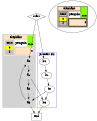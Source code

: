 digraph G {
size="0.8"
  subgraph cluster_0 {
    color=lightgrey;
    bgcolor=lightgrey;
    shape=rect
    node[color=white,fillcolor=white];
    a0 -> a1 -> a2 -> a3;
 label=<
<TABLE BGCOLOR="bisque">
  <TR>
      <TD COLSPAN="3">elephant</TD>
      <TD ROWSPAN="2" BGCOLOR="chartreuse"
          VALIGN="bottom" ALIGN="right">two</TD>
  </TR>
  <TR>
    <TD COLSPAN="2" ROWSPAN="2">
      <TABLE BGCOLOR="grey">
        <TR><TD>corn</TD></TR>
        <TR><TD BGCOLOR="yellow">c</TD></TR>
        <TR><TD>f</TD></TR>
      </TABLE>
    </TD>
    <TD BGCOLOR="white">penguin</TD>
  </TR>
  <TR>
    <TD COLSPAN="2" BORDER="4" ALIGN="right" PORT="there">4</TD>
  </TR>
</TABLE>>
    labeljust=l;
    labelloc=t;
  }

  subgraph cluster_1 {
    node[fillcolor=grey];
    b0 -> b1 -> b2 -> b3;
    label = "process #2";
    color=blue
  }
  start -> a0;
  start -> b0;
  a1 -> b3;
  b2 -> a3;
  a3 -> a0;
  a3 -> end;
  b3 -> end;

  start [shape=diamond];
  end [shape=rect];

  a [ label=<
<TABLE BGCOLOR="bisque">
  <TR>
      <TD COLSPAN="3">elephant</TD>
      <TD ROWSPAN="2" BGCOLOR="chartreuse"
          VALIGN="bottom" ALIGN="right">two</TD>
  </TR>
  <TR>
    <TD COLSPAN="2" ROWSPAN="2">
      <TABLE BGCOLOR="grey">
        <TR><TD>corn</TD></TR>
        <TR><TD BGCOLOR="yellow">c</TD></TR>
        <TR><TD>f</TD></TR>
      </TABLE>
    </TD>
    <TD BGCOLOR="white">penguin</TD>
  </TR>
  <TR>
    <TD COLSPAN="2" BORDER="4" ALIGN="right" PORT="there">4</TD>
  </TR>
</TABLE>>]
}